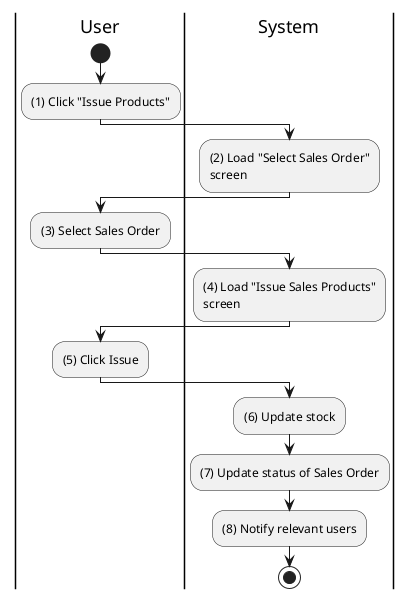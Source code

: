 @startuml inventory-product-issue
|u|User
|s|System

|u|
start
:(1) Click "Issue Products";

|s|
:(2) Load "Select Sales Order"\nscreen;

|u|
:(3) Select Sales Order;

|s|
:(4) Load "Issue Sales Products"\nscreen;

|u|
:(5) Click Issue;

|s|
:(6) Update stock;
:(7) Update status of Sales Order;
:(8) Notify relevant users;
stop
@enduml